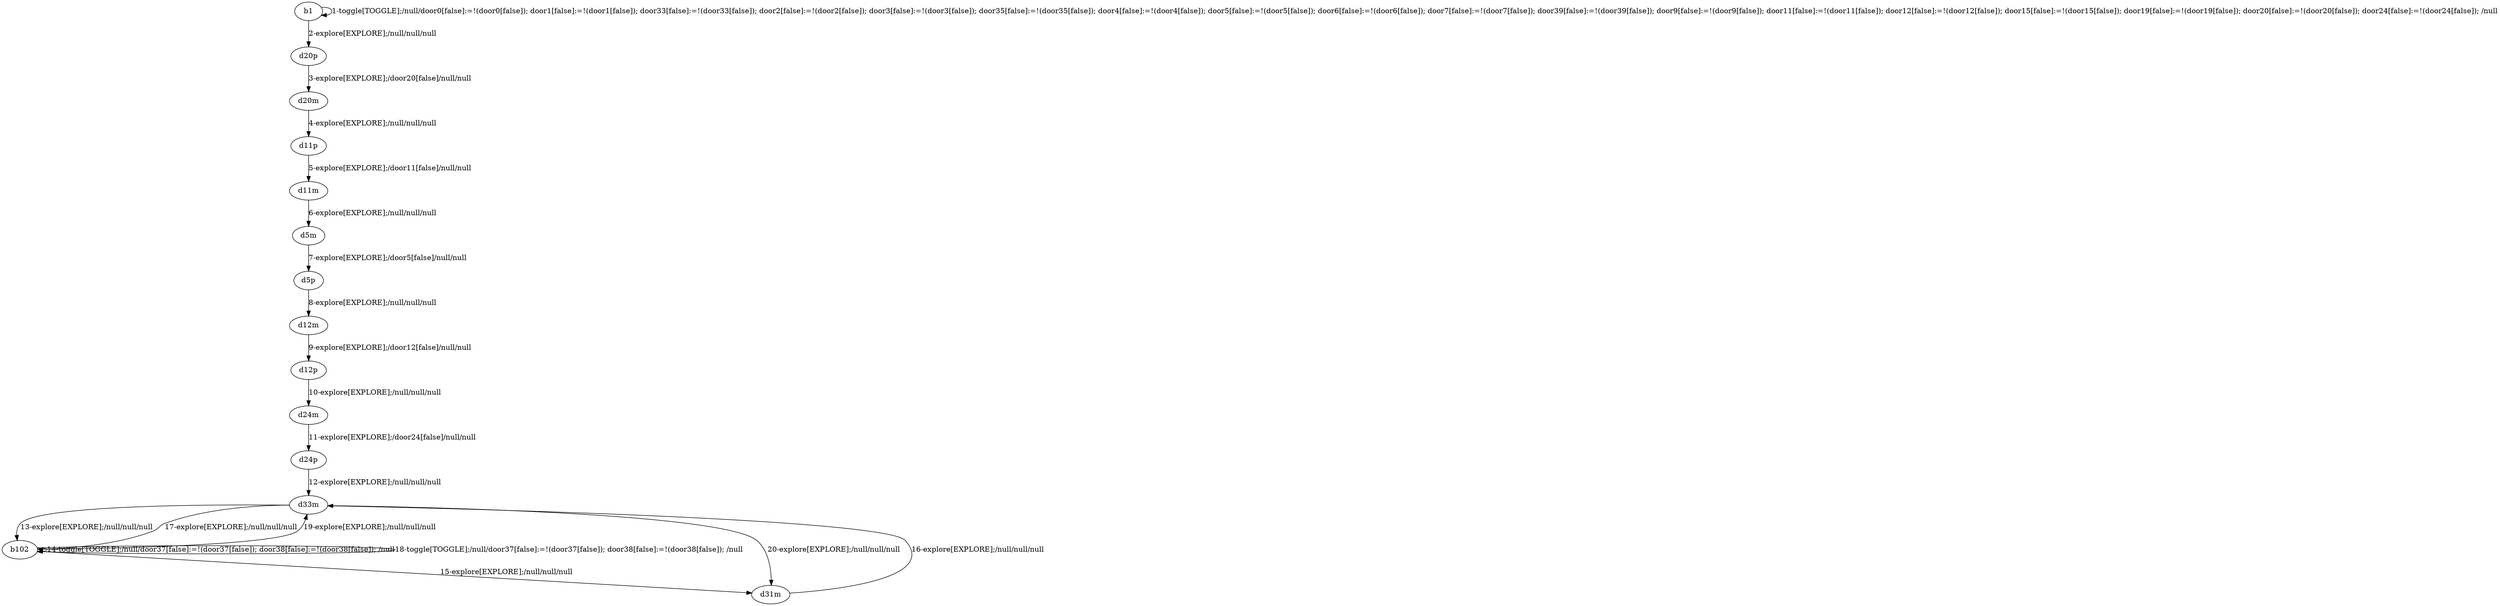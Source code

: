 # Total number of goals covered by this test: 7
# b102 --> d33m
# b102 --> d31m
# d24p --> d33m
# d33m --> b102
# d33m --> d31m
# b102 --> b102
# d31m --> d33m

digraph g {
"b1" -> "b1" [label = "1-toggle[TOGGLE];/null/door0[false]:=!(door0[false]); door1[false]:=!(door1[false]); door33[false]:=!(door33[false]); door2[false]:=!(door2[false]); door3[false]:=!(door3[false]); door35[false]:=!(door35[false]); door4[false]:=!(door4[false]); door5[false]:=!(door5[false]); door6[false]:=!(door6[false]); door7[false]:=!(door7[false]); door39[false]:=!(door39[false]); door9[false]:=!(door9[false]); door11[false]:=!(door11[false]); door12[false]:=!(door12[false]); door15[false]:=!(door15[false]); door19[false]:=!(door19[false]); door20[false]:=!(door20[false]); door24[false]:=!(door24[false]); /null"];
"b1" -> "d20p" [label = "2-explore[EXPLORE];/null/null/null"];
"d20p" -> "d20m" [label = "3-explore[EXPLORE];/door20[false]/null/null"];
"d20m" -> "d11p" [label = "4-explore[EXPLORE];/null/null/null"];
"d11p" -> "d11m" [label = "5-explore[EXPLORE];/door11[false]/null/null"];
"d11m" -> "d5m" [label = "6-explore[EXPLORE];/null/null/null"];
"d5m" -> "d5p" [label = "7-explore[EXPLORE];/door5[false]/null/null"];
"d5p" -> "d12m" [label = "8-explore[EXPLORE];/null/null/null"];
"d12m" -> "d12p" [label = "9-explore[EXPLORE];/door12[false]/null/null"];
"d12p" -> "d24m" [label = "10-explore[EXPLORE];/null/null/null"];
"d24m" -> "d24p" [label = "11-explore[EXPLORE];/door24[false]/null/null"];
"d24p" -> "d33m" [label = "12-explore[EXPLORE];/null/null/null"];
"d33m" -> "b102" [label = "13-explore[EXPLORE];/null/null/null"];
"b102" -> "b102" [label = "14-toggle[TOGGLE];/null/door37[false]:=!(door37[false]); door38[false]:=!(door38[false]); /null"];
"b102" -> "d31m" [label = "15-explore[EXPLORE];/null/null/null"];
"d31m" -> "d33m" [label = "16-explore[EXPLORE];/null/null/null"];
"d33m" -> "b102" [label = "17-explore[EXPLORE];/null/null/null"];
"b102" -> "b102" [label = "18-toggle[TOGGLE];/null/door37[false]:=!(door37[false]); door38[false]:=!(door38[false]); /null"];
"b102" -> "d33m" [label = "19-explore[EXPLORE];/null/null/null"];
"d33m" -> "d31m" [label = "20-explore[EXPLORE];/null/null/null"];
}